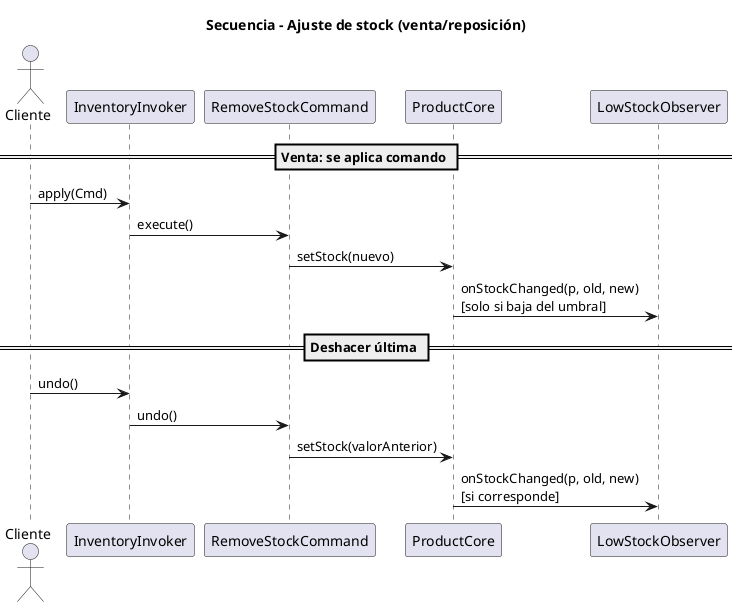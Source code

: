 @startuml
title Secuencia - Ajuste de stock (venta/reposición)

actor Cliente as Client
participant InventoryInvoker as Invoker
participant RemoveStockCommand as Cmd
participant ProductCore as Producto
participant LowStockObserver as Alerta

== Venta: se aplica comando ==
Client -> Invoker : apply(Cmd)
Invoker -> Cmd : execute()

Cmd -> Producto : setStock(nuevo)
Producto -> Alerta : onStockChanged(p, old, new) \n[solo si baja del umbral]

== Deshacer última ==
Client -> Invoker : undo()
Invoker -> Cmd : undo()
Cmd -> Producto : setStock(valorAnterior)
Producto -> Alerta : onStockChanged(p, old, new) \n[si corresponde]

@enduml
